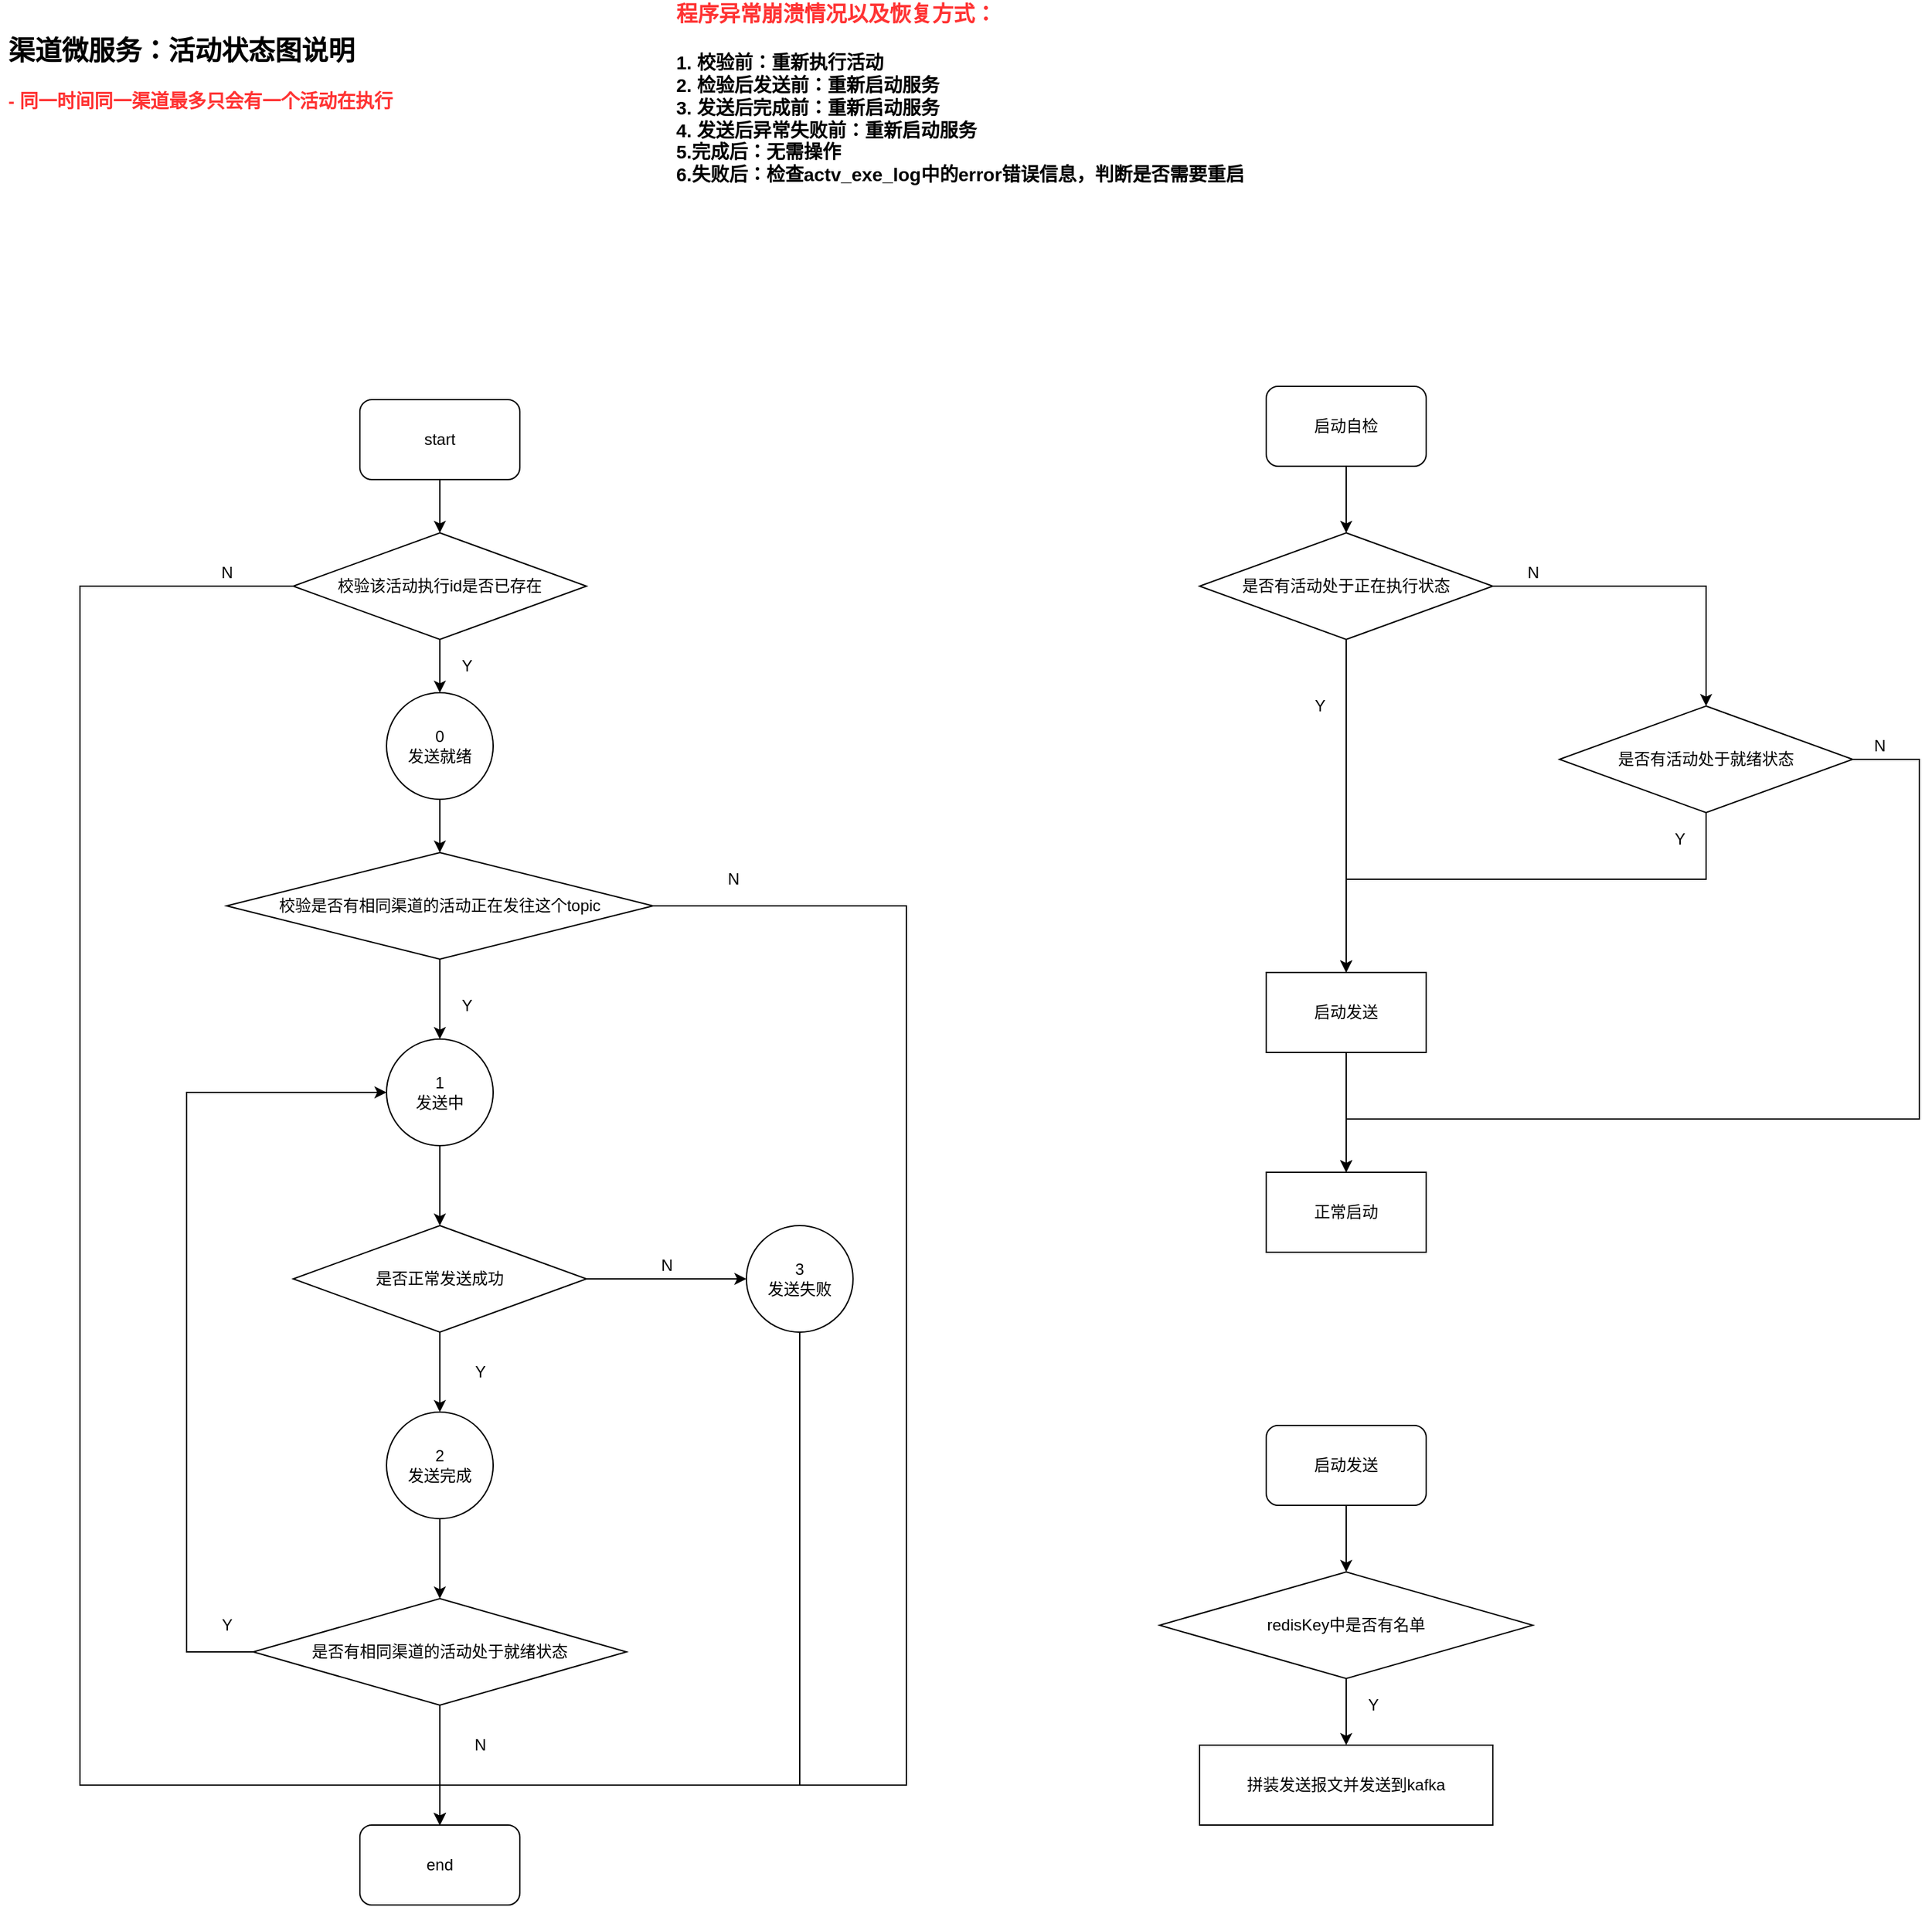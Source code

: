 <mxfile version="14.7.3" type="github">
  <diagram id="GtILbTFJ0FTtY-5zLsUg" name="Page-1">
    <mxGraphModel dx="2426" dy="2490" grid="1" gridSize="10" guides="1" tooltips="1" connect="1" arrows="1" fold="1" page="1" pageScale="1" pageWidth="827" pageHeight="1169" math="0" shadow="0">
      <root>
        <mxCell id="0" />
        <mxCell id="1" parent="0" />
        <mxCell id="-72PhuZYiqAgGAwzkjjb-24" style="edgeStyle=orthogonalEdgeStyle;rounded=0;orthogonalLoop=1;jettySize=auto;html=1;exitX=0.5;exitY=1;exitDx=0;exitDy=0;" edge="1" parent="1" source="-72PhuZYiqAgGAwzkjjb-1" target="-72PhuZYiqAgGAwzkjjb-23">
          <mxGeometry relative="1" as="geometry" />
        </mxCell>
        <mxCell id="-72PhuZYiqAgGAwzkjjb-1" value="0&lt;br&gt;发送就绪" style="ellipse;whiteSpace=wrap;html=1;aspect=fixed;" vertex="1" parent="1">
          <mxGeometry x="290" y="350" width="80" height="80" as="geometry" />
        </mxCell>
        <mxCell id="-72PhuZYiqAgGAwzkjjb-27" style="edgeStyle=orthogonalEdgeStyle;rounded=0;orthogonalLoop=1;jettySize=auto;html=1;exitX=0.5;exitY=1;exitDx=0;exitDy=0;" edge="1" parent="1" source="-72PhuZYiqAgGAwzkjjb-2" target="-72PhuZYiqAgGAwzkjjb-26">
          <mxGeometry relative="1" as="geometry" />
        </mxCell>
        <mxCell id="-72PhuZYiqAgGAwzkjjb-2" value="1&lt;br&gt;发送中" style="ellipse;whiteSpace=wrap;html=1;aspect=fixed;" vertex="1" parent="1">
          <mxGeometry x="290" y="610" width="80" height="80" as="geometry" />
        </mxCell>
        <mxCell id="-72PhuZYiqAgGAwzkjjb-47" style="edgeStyle=orthogonalEdgeStyle;rounded=0;orthogonalLoop=1;jettySize=auto;html=1;exitX=0.5;exitY=1;exitDx=0;exitDy=0;entryX=0.5;entryY=0;entryDx=0;entryDy=0;" edge="1" parent="1" source="-72PhuZYiqAgGAwzkjjb-3" target="-72PhuZYiqAgGAwzkjjb-44">
          <mxGeometry relative="1" as="geometry" />
        </mxCell>
        <mxCell id="-72PhuZYiqAgGAwzkjjb-3" value="2&lt;br&gt;发送完成" style="ellipse;whiteSpace=wrap;html=1;aspect=fixed;" vertex="1" parent="1">
          <mxGeometry x="290" y="890" width="80" height="80" as="geometry" />
        </mxCell>
        <mxCell id="-72PhuZYiqAgGAwzkjjb-50" style="edgeStyle=orthogonalEdgeStyle;rounded=0;orthogonalLoop=1;jettySize=auto;html=1;exitX=0.5;exitY=1;exitDx=0;exitDy=0;entryX=0.5;entryY=0;entryDx=0;entryDy=0;" edge="1" parent="1" source="-72PhuZYiqAgGAwzkjjb-4" target="-72PhuZYiqAgGAwzkjjb-37">
          <mxGeometry relative="1" as="geometry">
            <Array as="points">
              <mxPoint x="600" y="1170" />
              <mxPoint x="330" y="1170" />
            </Array>
          </mxGeometry>
        </mxCell>
        <mxCell id="-72PhuZYiqAgGAwzkjjb-4" value="3&lt;br&gt;发送失败" style="ellipse;whiteSpace=wrap;html=1;aspect=fixed;" vertex="1" parent="1">
          <mxGeometry x="560" y="750" width="80" height="80" as="geometry" />
        </mxCell>
        <mxCell id="-72PhuZYiqAgGAwzkjjb-11" style="edgeStyle=orthogonalEdgeStyle;rounded=0;orthogonalLoop=1;jettySize=auto;html=1;exitX=0.5;exitY=1;exitDx=0;exitDy=0;" edge="1" parent="1">
          <mxGeometry relative="1" as="geometry">
            <mxPoint x="434" y="360" as="sourcePoint" />
            <mxPoint x="434" y="360" as="targetPoint" />
          </mxGeometry>
        </mxCell>
        <mxCell id="-72PhuZYiqAgGAwzkjjb-22" style="edgeStyle=orthogonalEdgeStyle;rounded=0;orthogonalLoop=1;jettySize=auto;html=1;exitX=0.5;exitY=1;exitDx=0;exitDy=0;" edge="1" parent="1" source="-72PhuZYiqAgGAwzkjjb-19" target="-72PhuZYiqAgGAwzkjjb-1">
          <mxGeometry relative="1" as="geometry" />
        </mxCell>
        <mxCell id="-72PhuZYiqAgGAwzkjjb-54" style="edgeStyle=orthogonalEdgeStyle;rounded=0;orthogonalLoop=1;jettySize=auto;html=1;exitX=0;exitY=0.5;exitDx=0;exitDy=0;entryX=0.5;entryY=0;entryDx=0;entryDy=0;" edge="1" parent="1" source="-72PhuZYiqAgGAwzkjjb-19" target="-72PhuZYiqAgGAwzkjjb-37">
          <mxGeometry relative="1" as="geometry">
            <Array as="points">
              <mxPoint x="60" y="270" />
              <mxPoint x="60" y="1170" />
              <mxPoint x="330" y="1170" />
            </Array>
          </mxGeometry>
        </mxCell>
        <mxCell id="-72PhuZYiqAgGAwzkjjb-19" value="校验该活动执行id是否已存在" style="rhombus;whiteSpace=wrap;html=1;" vertex="1" parent="1">
          <mxGeometry x="220" y="230" width="220" height="80" as="geometry" />
        </mxCell>
        <mxCell id="-72PhuZYiqAgGAwzkjjb-25" style="edgeStyle=orthogonalEdgeStyle;rounded=0;orthogonalLoop=1;jettySize=auto;html=1;exitX=0.5;exitY=1;exitDx=0;exitDy=0;" edge="1" parent="1" source="-72PhuZYiqAgGAwzkjjb-23" target="-72PhuZYiqAgGAwzkjjb-2">
          <mxGeometry relative="1" as="geometry" />
        </mxCell>
        <mxCell id="-72PhuZYiqAgGAwzkjjb-55" style="edgeStyle=orthogonalEdgeStyle;rounded=0;orthogonalLoop=1;jettySize=auto;html=1;exitX=0;exitY=0.5;exitDx=0;exitDy=0;" edge="1" parent="1" source="-72PhuZYiqAgGAwzkjjb-23" target="-72PhuZYiqAgGAwzkjjb-37">
          <mxGeometry relative="1" as="geometry">
            <Array as="points">
              <mxPoint x="680" y="510" />
              <mxPoint x="680" y="1170" />
              <mxPoint x="330" y="1170" />
            </Array>
          </mxGeometry>
        </mxCell>
        <mxCell id="-72PhuZYiqAgGAwzkjjb-23" value="&lt;span&gt;校验是否有相同渠道的活动正在发往这个topic&lt;/span&gt;" style="rhombus;whiteSpace=wrap;html=1;" vertex="1" parent="1">
          <mxGeometry x="170" y="470" width="320" height="80" as="geometry" />
        </mxCell>
        <mxCell id="-72PhuZYiqAgGAwzkjjb-31" style="edgeStyle=orthogonalEdgeStyle;rounded=0;orthogonalLoop=1;jettySize=auto;html=1;exitX=0.5;exitY=1;exitDx=0;exitDy=0;entryX=0.5;entryY=0;entryDx=0;entryDy=0;" edge="1" parent="1" source="-72PhuZYiqAgGAwzkjjb-26" target="-72PhuZYiqAgGAwzkjjb-3">
          <mxGeometry relative="1" as="geometry" />
        </mxCell>
        <mxCell id="-72PhuZYiqAgGAwzkjjb-32" style="edgeStyle=orthogonalEdgeStyle;rounded=0;orthogonalLoop=1;jettySize=auto;html=1;exitX=1;exitY=0.5;exitDx=0;exitDy=0;" edge="1" parent="1" source="-72PhuZYiqAgGAwzkjjb-26" target="-72PhuZYiqAgGAwzkjjb-4">
          <mxGeometry relative="1" as="geometry" />
        </mxCell>
        <mxCell id="-72PhuZYiqAgGAwzkjjb-26" value="&lt;span&gt;是否正常发送成功&lt;/span&gt;" style="rhombus;whiteSpace=wrap;html=1;" vertex="1" parent="1">
          <mxGeometry x="220" y="750" width="220" height="80" as="geometry" />
        </mxCell>
        <mxCell id="-72PhuZYiqAgGAwzkjjb-28" value="Y" style="text;html=1;align=center;verticalAlign=middle;resizable=0;points=[];autosize=1;strokeColor=none;" vertex="1" parent="1">
          <mxGeometry x="340" y="320" width="20" height="20" as="geometry" />
        </mxCell>
        <mxCell id="-72PhuZYiqAgGAwzkjjb-29" value="Y" style="text;html=1;align=center;verticalAlign=middle;resizable=0;points=[];autosize=1;strokeColor=none;" vertex="1" parent="1">
          <mxGeometry x="350" y="850" width="20" height="20" as="geometry" />
        </mxCell>
        <mxCell id="-72PhuZYiqAgGAwzkjjb-30" value="Y" style="text;html=1;align=center;verticalAlign=middle;resizable=0;points=[];autosize=1;strokeColor=none;" vertex="1" parent="1">
          <mxGeometry x="340" y="574.5" width="20" height="20" as="geometry" />
        </mxCell>
        <mxCell id="-72PhuZYiqAgGAwzkjjb-33" value="N" style="text;html=1;align=center;verticalAlign=middle;resizable=0;points=[];autosize=1;strokeColor=none;" vertex="1" parent="1">
          <mxGeometry x="490" y="770" width="20" height="20" as="geometry" />
        </mxCell>
        <mxCell id="-72PhuZYiqAgGAwzkjjb-36" style="edgeStyle=orthogonalEdgeStyle;rounded=0;orthogonalLoop=1;jettySize=auto;html=1;exitX=0.5;exitY=1;exitDx=0;exitDy=0;" edge="1" parent="1" source="-72PhuZYiqAgGAwzkjjb-34" target="-72PhuZYiqAgGAwzkjjb-19">
          <mxGeometry relative="1" as="geometry" />
        </mxCell>
        <mxCell id="-72PhuZYiqAgGAwzkjjb-34" value="&lt;span&gt;start&lt;/span&gt;" style="rounded=1;whiteSpace=wrap;html=1;" vertex="1" parent="1">
          <mxGeometry x="270" y="130" width="120" height="60" as="geometry" />
        </mxCell>
        <mxCell id="-72PhuZYiqAgGAwzkjjb-37" value="&lt;span&gt;end&lt;br&gt;&lt;/span&gt;" style="rounded=1;whiteSpace=wrap;html=1;" vertex="1" parent="1">
          <mxGeometry x="270" y="1200" width="120" height="60" as="geometry" />
        </mxCell>
        <mxCell id="-72PhuZYiqAgGAwzkjjb-39" value="N" style="text;html=1;align=center;verticalAlign=middle;resizable=0;points=[];autosize=1;strokeColor=none;" vertex="1" parent="1">
          <mxGeometry x="160" y="250" width="20" height="20" as="geometry" />
        </mxCell>
        <mxCell id="-72PhuZYiqAgGAwzkjjb-45" style="edgeStyle=orthogonalEdgeStyle;rounded=0;orthogonalLoop=1;jettySize=auto;html=1;exitX=0;exitY=0.5;exitDx=0;exitDy=0;entryX=0;entryY=0.5;entryDx=0;entryDy=0;" edge="1" parent="1" source="-72PhuZYiqAgGAwzkjjb-44" target="-72PhuZYiqAgGAwzkjjb-2">
          <mxGeometry relative="1" as="geometry">
            <Array as="points">
              <mxPoint x="140" y="1070" />
              <mxPoint x="140" y="650" />
            </Array>
          </mxGeometry>
        </mxCell>
        <mxCell id="-72PhuZYiqAgGAwzkjjb-48" style="edgeStyle=orthogonalEdgeStyle;rounded=0;orthogonalLoop=1;jettySize=auto;html=1;exitX=0.5;exitY=1;exitDx=0;exitDy=0;" edge="1" parent="1" source="-72PhuZYiqAgGAwzkjjb-44" target="-72PhuZYiqAgGAwzkjjb-37">
          <mxGeometry relative="1" as="geometry" />
        </mxCell>
        <mxCell id="-72PhuZYiqAgGAwzkjjb-44" value="&lt;span&gt;是否有相同渠道的活动处于就绪状态&lt;/span&gt;" style="rhombus;whiteSpace=wrap;html=1;" vertex="1" parent="1">
          <mxGeometry x="190" y="1030" width="280" height="80" as="geometry" />
        </mxCell>
        <mxCell id="-72PhuZYiqAgGAwzkjjb-46" value="Y" style="text;html=1;align=center;verticalAlign=middle;resizable=0;points=[];autosize=1;strokeColor=none;" vertex="1" parent="1">
          <mxGeometry x="160" y="1040" width="20" height="20" as="geometry" />
        </mxCell>
        <mxCell id="-72PhuZYiqAgGAwzkjjb-49" value="N" style="text;html=1;align=center;verticalAlign=middle;resizable=0;points=[];autosize=1;strokeColor=none;" vertex="1" parent="1">
          <mxGeometry x="350" y="1130" width="20" height="20" as="geometry" />
        </mxCell>
        <mxCell id="-72PhuZYiqAgGAwzkjjb-53" value="N" style="text;html=1;align=center;verticalAlign=middle;resizable=0;points=[];autosize=1;strokeColor=none;" vertex="1" parent="1">
          <mxGeometry x="540" y="480" width="20" height="20" as="geometry" />
        </mxCell>
        <mxCell id="-72PhuZYiqAgGAwzkjjb-58" style="edgeStyle=orthogonalEdgeStyle;rounded=0;orthogonalLoop=1;jettySize=auto;html=1;exitX=0.5;exitY=1;exitDx=0;exitDy=0;" edge="1" parent="1" source="-72PhuZYiqAgGAwzkjjb-56" target="-72PhuZYiqAgGAwzkjjb-57">
          <mxGeometry relative="1" as="geometry" />
        </mxCell>
        <mxCell id="-72PhuZYiqAgGAwzkjjb-56" value="启动自检" style="rounded=1;whiteSpace=wrap;html=1;" vertex="1" parent="1">
          <mxGeometry x="950" y="120" width="120" height="60" as="geometry" />
        </mxCell>
        <mxCell id="-72PhuZYiqAgGAwzkjjb-62" style="edgeStyle=orthogonalEdgeStyle;rounded=0;orthogonalLoop=1;jettySize=auto;html=1;exitX=0.5;exitY=1;exitDx=0;exitDy=0;" edge="1" parent="1" source="-72PhuZYiqAgGAwzkjjb-57" target="-72PhuZYiqAgGAwzkjjb-61">
          <mxGeometry relative="1" as="geometry" />
        </mxCell>
        <mxCell id="-72PhuZYiqAgGAwzkjjb-65" style="edgeStyle=orthogonalEdgeStyle;rounded=0;orthogonalLoop=1;jettySize=auto;html=1;exitX=1;exitY=0.5;exitDx=0;exitDy=0;" edge="1" parent="1" source="-72PhuZYiqAgGAwzkjjb-57" target="-72PhuZYiqAgGAwzkjjb-64">
          <mxGeometry relative="1" as="geometry" />
        </mxCell>
        <mxCell id="-72PhuZYiqAgGAwzkjjb-57" value="是否有活动处于正在执行状态" style="rhombus;whiteSpace=wrap;html=1;" vertex="1" parent="1">
          <mxGeometry x="900" y="230" width="220" height="80" as="geometry" />
        </mxCell>
        <mxCell id="-72PhuZYiqAgGAwzkjjb-71" style="edgeStyle=orthogonalEdgeStyle;rounded=0;orthogonalLoop=1;jettySize=auto;html=1;exitX=0.5;exitY=1;exitDx=0;exitDy=0;" edge="1" parent="1" source="-72PhuZYiqAgGAwzkjjb-61" target="-72PhuZYiqAgGAwzkjjb-70">
          <mxGeometry relative="1" as="geometry" />
        </mxCell>
        <mxCell id="-72PhuZYiqAgGAwzkjjb-61" value="启动发送" style="whiteSpace=wrap;html=1;" vertex="1" parent="1">
          <mxGeometry x="950" y="560" width="120" height="60" as="geometry" />
        </mxCell>
        <mxCell id="-72PhuZYiqAgGAwzkjjb-66" style="edgeStyle=orthogonalEdgeStyle;rounded=0;orthogonalLoop=1;jettySize=auto;html=1;exitX=0.5;exitY=1;exitDx=0;exitDy=0;entryX=0.5;entryY=0;entryDx=0;entryDy=0;" edge="1" parent="1" source="-72PhuZYiqAgGAwzkjjb-64" target="-72PhuZYiqAgGAwzkjjb-61">
          <mxGeometry relative="1" as="geometry">
            <Array as="points">
              <mxPoint x="1280" y="490" />
              <mxPoint x="1010" y="490" />
            </Array>
          </mxGeometry>
        </mxCell>
        <mxCell id="-72PhuZYiqAgGAwzkjjb-72" style="edgeStyle=orthogonalEdgeStyle;rounded=0;orthogonalLoop=1;jettySize=auto;html=1;exitX=1;exitY=0.5;exitDx=0;exitDy=0;" edge="1" parent="1" source="-72PhuZYiqAgGAwzkjjb-64" target="-72PhuZYiqAgGAwzkjjb-70">
          <mxGeometry relative="1" as="geometry">
            <Array as="points">
              <mxPoint x="1440" y="400" />
              <mxPoint x="1440" y="670" />
              <mxPoint x="1010" y="670" />
            </Array>
          </mxGeometry>
        </mxCell>
        <mxCell id="-72PhuZYiqAgGAwzkjjb-64" value="是否有活动处于就绪状态" style="rhombus;whiteSpace=wrap;html=1;" vertex="1" parent="1">
          <mxGeometry x="1170" y="360" width="220" height="80" as="geometry" />
        </mxCell>
        <mxCell id="-72PhuZYiqAgGAwzkjjb-67" value="Y" style="text;html=1;align=center;verticalAlign=middle;resizable=0;points=[];autosize=1;strokeColor=none;" vertex="1" parent="1">
          <mxGeometry x="980" y="350" width="20" height="20" as="geometry" />
        </mxCell>
        <mxCell id="-72PhuZYiqAgGAwzkjjb-68" value="Y" style="text;html=1;align=center;verticalAlign=middle;resizable=0;points=[];autosize=1;strokeColor=none;" vertex="1" parent="1">
          <mxGeometry x="1250" y="450" width="20" height="20" as="geometry" />
        </mxCell>
        <mxCell id="-72PhuZYiqAgGAwzkjjb-69" value="N" style="text;html=1;align=center;verticalAlign=middle;resizable=0;points=[];autosize=1;strokeColor=none;" vertex="1" parent="1">
          <mxGeometry x="1140" y="250" width="20" height="20" as="geometry" />
        </mxCell>
        <mxCell id="-72PhuZYiqAgGAwzkjjb-70" value="正常启动" style="whiteSpace=wrap;html=1;" vertex="1" parent="1">
          <mxGeometry x="950" y="710" width="120" height="60" as="geometry" />
        </mxCell>
        <mxCell id="-72PhuZYiqAgGAwzkjjb-73" value="N" style="text;html=1;align=center;verticalAlign=middle;resizable=0;points=[];autosize=1;strokeColor=none;" vertex="1" parent="1">
          <mxGeometry x="1400" y="380" width="20" height="20" as="geometry" />
        </mxCell>
        <mxCell id="-72PhuZYiqAgGAwzkjjb-76" value="&lt;h1 style=&quot;text-align: left&quot;&gt;&lt;font style=&quot;font-size: 20px&quot;&gt;渠道微服务：活动状态图说明&lt;/font&gt;&lt;/h1&gt;&lt;div style=&quot;text-align: left&quot;&gt;&lt;span style=&quot;font-size: 14px&quot;&gt;&lt;font color=&quot;#ff3333&quot;&gt;&lt;b&gt;- 同一时间同一渠道最多只会有一个活动在执行&lt;/b&gt;&lt;/font&gt;&lt;/span&gt;&lt;br&gt;&lt;/div&gt;" style="text;html=1;align=center;verticalAlign=middle;resizable=0;points=[];autosize=1;strokeColor=none;" vertex="1" parent="1">
          <mxGeometry y="-160" width="300" height="70" as="geometry" />
        </mxCell>
        <mxCell id="-72PhuZYiqAgGAwzkjjb-77" value="&lt;div style=&quot;text-align: left&quot;&gt;&lt;b style=&quot;color: rgb(255 , 51 , 51)&quot;&gt;&lt;font style=&quot;font-size: 16px&quot;&gt;程序异常崩溃情况以及恢复方式：&lt;/font&gt;&lt;/b&gt;&lt;/div&gt;&lt;div style=&quot;text-align: left&quot;&gt;&lt;b style=&quot;color: rgb(255 , 51 , 51)&quot;&gt;&lt;font style=&quot;font-size: 16px&quot;&gt;&lt;br&gt;&lt;/font&gt;&lt;/b&gt;&lt;/div&gt;&lt;font style=&quot;font-size: 14px&quot;&gt;&lt;div style=&quot;text-align: left&quot;&gt;&lt;b&gt;1. 校验前：重新执行活动&lt;/b&gt;&lt;/div&gt;&lt;b&gt;&lt;div style=&quot;text-align: left&quot;&gt;&lt;b&gt;2. 检验后发送前：重新启动服务&lt;/b&gt;&lt;/div&gt;&lt;div style=&quot;text-align: left&quot;&gt;&lt;b&gt;3. 发送后完成前：重新启动服务&lt;/b&gt;&lt;/div&gt;&lt;div style=&quot;text-align: left&quot;&gt;&lt;b&gt;4. 发送后异常失败前：重新启动服务&lt;/b&gt;&lt;/div&gt;&lt;div style=&quot;text-align: left&quot;&gt;&lt;b&gt;5.完成后：无需操作&lt;/b&gt;&lt;/div&gt;&lt;div style=&quot;text-align: left&quot;&gt;&lt;b&gt;6.失败后：检查actv_exe_log中的error错误信息，判断是否需要重启&lt;/b&gt;&lt;/div&gt;&lt;/b&gt;&lt;/font&gt;" style="text;html=1;align=center;verticalAlign=middle;resizable=0;points=[];autosize=1;strokeColor=none;" vertex="1" parent="1">
          <mxGeometry x="500" y="-160" width="440" height="120" as="geometry" />
        </mxCell>
        <mxCell id="-72PhuZYiqAgGAwzkjjb-82" style="edgeStyle=orthogonalEdgeStyle;rounded=0;orthogonalLoop=1;jettySize=auto;html=1;exitX=0.5;exitY=1;exitDx=0;exitDy=0;entryX=0.5;entryY=0;entryDx=0;entryDy=0;" edge="1" parent="1" source="-72PhuZYiqAgGAwzkjjb-78" target="-72PhuZYiqAgGAwzkjjb-80">
          <mxGeometry relative="1" as="geometry" />
        </mxCell>
        <mxCell id="-72PhuZYiqAgGAwzkjjb-78" value="启动发送" style="rounded=1;whiteSpace=wrap;html=1;" vertex="1" parent="1">
          <mxGeometry x="950" y="900" width="120" height="60" as="geometry" />
        </mxCell>
        <mxCell id="-72PhuZYiqAgGAwzkjjb-83" style="edgeStyle=orthogonalEdgeStyle;rounded=0;orthogonalLoop=1;jettySize=auto;html=1;exitX=0.5;exitY=1;exitDx=0;exitDy=0;entryX=0.5;entryY=0;entryDx=0;entryDy=0;" edge="1" parent="1" source="-72PhuZYiqAgGAwzkjjb-80" target="-72PhuZYiqAgGAwzkjjb-81">
          <mxGeometry relative="1" as="geometry" />
        </mxCell>
        <mxCell id="-72PhuZYiqAgGAwzkjjb-80" value="&lt;span&gt;redisKey中是否有名单&lt;/span&gt;" style="rhombus;whiteSpace=wrap;html=1;" vertex="1" parent="1">
          <mxGeometry x="870" y="1010" width="280" height="80" as="geometry" />
        </mxCell>
        <mxCell id="-72PhuZYiqAgGAwzkjjb-81" value="拼装发送报文并发送到kafka" style="whiteSpace=wrap;html=1;" vertex="1" parent="1">
          <mxGeometry x="900" y="1140" width="220" height="60" as="geometry" />
        </mxCell>
        <mxCell id="-72PhuZYiqAgGAwzkjjb-84" value="Y" style="text;html=1;align=center;verticalAlign=middle;resizable=0;points=[];autosize=1;strokeColor=none;" vertex="1" parent="1">
          <mxGeometry x="1020" y="1100" width="20" height="20" as="geometry" />
        </mxCell>
      </root>
    </mxGraphModel>
  </diagram>
</mxfile>
